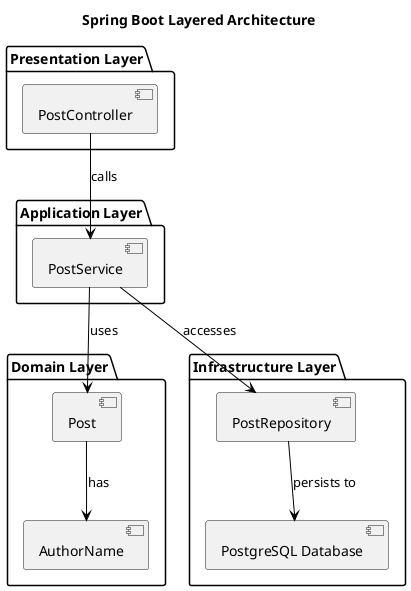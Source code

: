 @startuml
title Spring Boot Layered Architecture

skinparam rectangle {
  BackgroundColor White
  BorderColor Black
  RoundCorner 10
}

skinparam ArrowColor Black
skinparam DefaultTextAlignment center

package "Presentation Layer" {
  [PostController]
}

package "Application Layer" {
  [PostService]
}

package "Domain Layer" {
  [Post]
  [AuthorName]
}

package "Infrastructure Layer" {
  [PostRepository]
  [PostgreSQL Database]
}

' 계층 간 연결
[PostController] --> [PostService] : calls
[PostService] --> [Post] : uses
[PostService] --> [PostRepository] : accesses
[PostRepository] --> [PostgreSQL Database] : persists to

' VO는 Entity에 의존
[Post] --> [AuthorName] : has

@enduml

